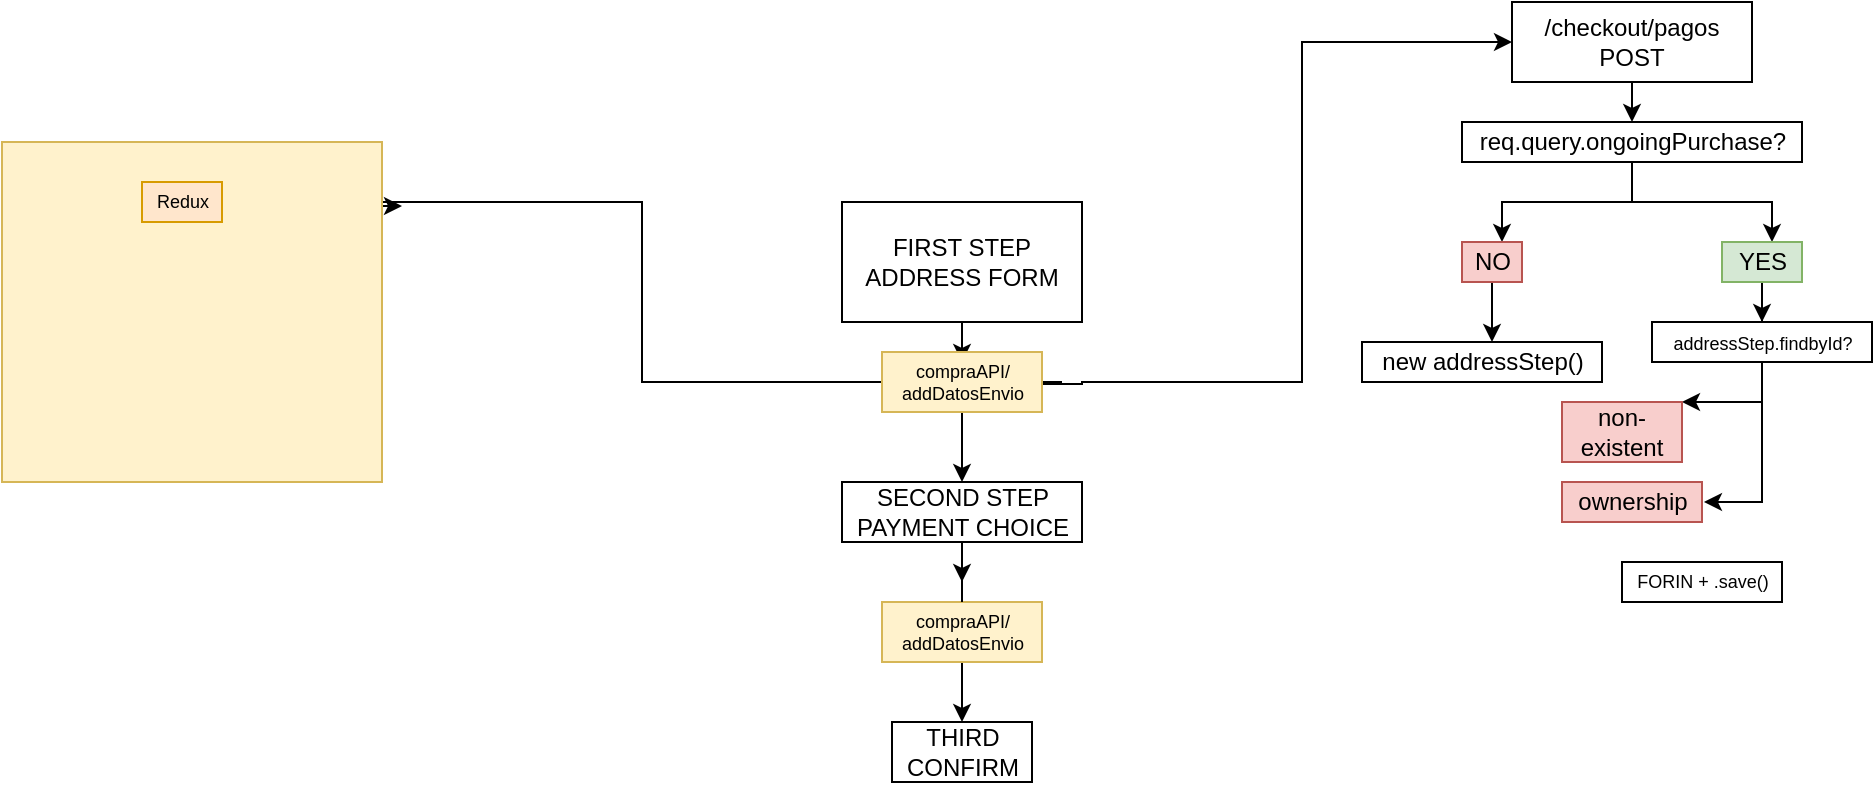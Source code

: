 <mxfile version="17.2.4" type="github"><diagram id="WNU0OnEOr58vU2dcK8G2" name="Page-1"><mxGraphModel dx="2249" dy="762" grid="1" gridSize="10" guides="1" tooltips="1" connect="1" arrows="1" fold="1" page="1" pageScale="1" pageWidth="827" pageHeight="1169" math="0" shadow="0"><root><mxCell id="0"/><mxCell id="1" parent="0"/><mxCell id="lC1LubLC5lz1J4YGzEKo-27" value="" style="edgeStyle=orthogonalEdgeStyle;rounded=0;orthogonalLoop=1;jettySize=auto;html=1;fontSize=9;" edge="1" parent="1" source="lC1LubLC5lz1J4YGzEKo-2"><mxGeometry relative="1" as="geometry"><mxPoint x="400" y="300" as="targetPoint"/></mxGeometry></mxCell><mxCell id="lC1LubLC5lz1J4YGzEKo-38" style="edgeStyle=orthogonalEdgeStyle;rounded=0;orthogonalLoop=1;jettySize=auto;html=1;fontSize=9;entryX=0;entryY=0.5;entryDx=0;entryDy=0;" edge="1" parent="1" target="lC1LubLC5lz1J4YGzEKo-7"><mxGeometry relative="1" as="geometry"><mxPoint x="660" y="110" as="targetPoint"/><mxPoint x="450" y="310" as="sourcePoint"/><Array as="points"><mxPoint x="440" y="310"/><mxPoint x="440" y="311"/><mxPoint x="460" y="311"/><mxPoint x="460" y="310"/><mxPoint x="570" y="310"/><mxPoint x="570" y="140"/></Array></mxGeometry></mxCell><mxCell id="lC1LubLC5lz1J4YGzEKo-2" value="FIRST STEP&lt;br&gt;ADDRESS FORM" style="whiteSpace=wrap;html=1;" vertex="1" parent="1"><mxGeometry x="340" y="220" width="120" height="60" as="geometry"/></mxCell><mxCell id="lC1LubLC5lz1J4YGzEKo-42" value="" style="edgeStyle=orthogonalEdgeStyle;rounded=0;orthogonalLoop=1;jettySize=auto;html=1;fontSize=9;startArrow=none;" edge="1" parent="1" source="lC1LubLC5lz1J4YGzEKo-43"><mxGeometry relative="1" as="geometry"><mxPoint x="400" y="410" as="targetPoint"/></mxGeometry></mxCell><mxCell id="lC1LubLC5lz1J4YGzEKo-4" value="SECOND STEP&lt;br&gt;PAYMENT CHOICE" style="text;html=1;align=center;verticalAlign=middle;resizable=0;points=[];autosize=1;strokeColor=default;fillColor=none;" vertex="1" parent="1"><mxGeometry x="340" y="360" width="120" height="30" as="geometry"/></mxCell><mxCell id="lC1LubLC5lz1J4YGzEKo-9" style="edgeStyle=orthogonalEdgeStyle;rounded=0;orthogonalLoop=1;jettySize=auto;html=1;exitX=0.5;exitY=1;exitDx=0;exitDy=0;" edge="1" parent="1" source="lC1LubLC5lz1J4YGzEKo-7"><mxGeometry relative="1" as="geometry"><mxPoint x="735" y="180" as="targetPoint"/></mxGeometry></mxCell><mxCell id="lC1LubLC5lz1J4YGzEKo-7" value="/checkout/pagos&lt;br&gt;POST" style="whiteSpace=wrap;html=1;" vertex="1" parent="1"><mxGeometry x="675" y="120" width="120" height="40" as="geometry"/></mxCell><mxCell id="lC1LubLC5lz1J4YGzEKo-12" value="" style="edgeStyle=orthogonalEdgeStyle;rounded=0;orthogonalLoop=1;jettySize=auto;html=1;" edge="1" parent="1" source="lC1LubLC5lz1J4YGzEKo-10"><mxGeometry relative="1" as="geometry"><mxPoint x="670" y="240" as="targetPoint"/><Array as="points"><mxPoint x="735" y="220"/><mxPoint x="670" y="220"/></Array></mxGeometry></mxCell><mxCell id="lC1LubLC5lz1J4YGzEKo-14" value="" style="edgeStyle=orthogonalEdgeStyle;rounded=0;orthogonalLoop=1;jettySize=auto;html=1;" edge="1" parent="1" source="lC1LubLC5lz1J4YGzEKo-10"><mxGeometry relative="1" as="geometry"><mxPoint x="805" y="240" as="targetPoint"/><Array as="points"><mxPoint x="735" y="220"/><mxPoint x="805" y="220"/><mxPoint x="805" y="240"/></Array></mxGeometry></mxCell><mxCell id="lC1LubLC5lz1J4YGzEKo-10" value="req.query.ongoingPurchase?" style="text;html=1;align=center;verticalAlign=middle;resizable=0;points=[];autosize=1;strokeColor=default;fillColor=none;" vertex="1" parent="1"><mxGeometry x="650" y="180" width="170" height="20" as="geometry"/></mxCell><mxCell id="lC1LubLC5lz1J4YGzEKo-18" value="" style="edgeStyle=orthogonalEdgeStyle;rounded=0;orthogonalLoop=1;jettySize=auto;html=1;" edge="1" parent="1" source="lC1LubLC5lz1J4YGzEKo-15"><mxGeometry relative="1" as="geometry"><mxPoint x="665" y="290" as="targetPoint"/><Array as="points"><mxPoint x="665" y="280"/><mxPoint x="665" y="280"/></Array></mxGeometry></mxCell><mxCell id="lC1LubLC5lz1J4YGzEKo-15" value="NO" style="text;html=1;align=center;verticalAlign=middle;resizable=0;points=[];autosize=1;strokeColor=#b85450;fillColor=#f8cecc;" vertex="1" parent="1"><mxGeometry x="650" y="240" width="30" height="20" as="geometry"/></mxCell><mxCell id="lC1LubLC5lz1J4YGzEKo-21" value="" style="edgeStyle=orthogonalEdgeStyle;rounded=0;orthogonalLoop=1;jettySize=auto;html=1;" edge="1" parent="1" source="lC1LubLC5lz1J4YGzEKo-16" target="lC1LubLC5lz1J4YGzEKo-20"><mxGeometry relative="1" as="geometry"/></mxCell><mxCell id="lC1LubLC5lz1J4YGzEKo-16" value="YES" style="text;html=1;align=center;verticalAlign=middle;resizable=0;points=[];autosize=1;strokeColor=#82b366;fillColor=#d5e8d4;" vertex="1" parent="1"><mxGeometry x="780" y="240" width="40" height="20" as="geometry"/></mxCell><mxCell id="lC1LubLC5lz1J4YGzEKo-19" value="new addressStep()" style="text;html=1;align=center;verticalAlign=middle;resizable=0;points=[];autosize=1;strokeColor=default;fillColor=none;" vertex="1" parent="1"><mxGeometry x="600" y="290" width="120" height="20" as="geometry"/></mxCell><mxCell id="lC1LubLC5lz1J4YGzEKo-23" value="" style="edgeStyle=orthogonalEdgeStyle;rounded=0;orthogonalLoop=1;jettySize=auto;html=1;fontSize=9;" edge="1" parent="1" source="lC1LubLC5lz1J4YGzEKo-20" target="lC1LubLC5lz1J4YGzEKo-22"><mxGeometry relative="1" as="geometry"><Array as="points"><mxPoint x="800" y="320"/><mxPoint x="745" y="320"/></Array></mxGeometry></mxCell><mxCell id="lC1LubLC5lz1J4YGzEKo-25" value="" style="edgeStyle=orthogonalEdgeStyle;rounded=0;orthogonalLoop=1;jettySize=auto;html=1;fontSize=9;entryX=1.014;entryY=0.5;entryDx=0;entryDy=0;entryPerimeter=0;" edge="1" parent="1" source="lC1LubLC5lz1J4YGzEKo-20" target="lC1LubLC5lz1J4YGzEKo-24"><mxGeometry relative="1" as="geometry"><mxPoint x="780" y="370" as="targetPoint"/><Array as="points"><mxPoint x="800" y="370"/></Array></mxGeometry></mxCell><mxCell id="lC1LubLC5lz1J4YGzEKo-20" value="&lt;font style=&quot;font-size: 9px&quot;&gt;addressStep.findbyId?&lt;/font&gt;" style="text;html=1;align=center;verticalAlign=middle;resizable=0;points=[];autosize=1;strokeColor=default;" vertex="1" parent="1"><mxGeometry x="745" y="280" width="110" height="20" as="geometry"/></mxCell><mxCell id="lC1LubLC5lz1J4YGzEKo-22" value="non-existent" style="whiteSpace=wrap;html=1;fillColor=#f8cecc;strokeColor=#b85450;" vertex="1" parent="1"><mxGeometry x="700" y="320" width="60" height="30" as="geometry"/></mxCell><mxCell id="lC1LubLC5lz1J4YGzEKo-24" value="ownership" style="text;html=1;align=center;verticalAlign=middle;resizable=0;points=[];autosize=1;strokeColor=#b85450;fillColor=#f8cecc;" vertex="1" parent="1"><mxGeometry x="700" y="360" width="70" height="20" as="geometry"/></mxCell><mxCell id="lC1LubLC5lz1J4YGzEKo-26" value="FORIN + .save()" style="text;html=1;align=center;verticalAlign=middle;resizable=0;points=[];autosize=1;fontSize=9;strokeColor=default;" vertex="1" parent="1"><mxGeometry x="730" y="400" width="80" height="20" as="geometry"/></mxCell><mxCell id="lC1LubLC5lz1J4YGzEKo-30" value="" style="edgeStyle=orthogonalEdgeStyle;rounded=0;orthogonalLoop=1;jettySize=auto;html=1;fontSize=9;" edge="1" parent="1" source="lC1LubLC5lz1J4YGzEKo-28"><mxGeometry relative="1" as="geometry"><mxPoint x="120" y="222" as="targetPoint"/><Array as="points"><mxPoint x="240" y="310"/><mxPoint x="240" y="220"/><mxPoint x="110" y="220"/><mxPoint x="110" y="222"/></Array></mxGeometry></mxCell><mxCell id="lC1LubLC5lz1J4YGzEKo-39" value="" style="edgeStyle=orthogonalEdgeStyle;rounded=0;orthogonalLoop=1;jettySize=auto;html=1;fontSize=9;" edge="1" parent="1" source="lC1LubLC5lz1J4YGzEKo-28" target="lC1LubLC5lz1J4YGzEKo-4"><mxGeometry relative="1" as="geometry"/></mxCell><mxCell id="lC1LubLC5lz1J4YGzEKo-28" value="compraAPI/&lt;br&gt;addDatosEnvio" style="text;html=1;align=center;verticalAlign=middle;resizable=0;points=[];autosize=1;strokeColor=#d6b656;fillColor=#fff2cc;fontSize=9;" vertex="1" parent="1"><mxGeometry x="360" y="295" width="80" height="30" as="geometry"/></mxCell><mxCell id="lC1LubLC5lz1J4YGzEKo-36" value="" style="rounded=0;whiteSpace=wrap;html=1;labelBackgroundColor=#FFCCCC;fontSize=9;strokeColor=#d6b656;fillColor=#fff2cc;" vertex="1" parent="1"><mxGeometry x="-80" y="190" width="190" height="170" as="geometry"/></mxCell><mxCell id="lC1LubLC5lz1J4YGzEKo-37" value="Redux&lt;br&gt;" style="text;html=1;align=center;verticalAlign=middle;resizable=0;points=[];autosize=1;strokeColor=#d79b00;fillColor=#ffe6cc;fontSize=9;" vertex="1" parent="1"><mxGeometry x="-10" y="210" width="40" height="20" as="geometry"/></mxCell><mxCell id="lC1LubLC5lz1J4YGzEKo-46" value="" style="edgeStyle=orthogonalEdgeStyle;rounded=0;orthogonalLoop=1;jettySize=auto;html=1;fontSize=9;" edge="1" parent="1" source="lC1LubLC5lz1J4YGzEKo-43"><mxGeometry relative="1" as="geometry"><mxPoint x="400" y="480" as="targetPoint"/></mxGeometry></mxCell><mxCell id="lC1LubLC5lz1J4YGzEKo-43" value="compraAPI/&lt;br&gt;addDatosEnvio" style="text;html=1;align=center;verticalAlign=middle;resizable=0;points=[];autosize=1;strokeColor=#d6b656;fillColor=#fff2cc;fontSize=9;" vertex="1" parent="1"><mxGeometry x="360" y="420" width="80" height="30" as="geometry"/></mxCell><mxCell id="lC1LubLC5lz1J4YGzEKo-44" value="" style="edgeStyle=orthogonalEdgeStyle;rounded=0;orthogonalLoop=1;jettySize=auto;html=1;fontSize=9;endArrow=none;" edge="1" parent="1" source="lC1LubLC5lz1J4YGzEKo-4" target="lC1LubLC5lz1J4YGzEKo-43"><mxGeometry relative="1" as="geometry"><mxPoint x="400" y="390" as="sourcePoint"/><mxPoint x="400" y="410" as="targetPoint"/></mxGeometry></mxCell><mxCell id="lC1LubLC5lz1J4YGzEKo-47" value="THIRD&lt;br&gt;CONFIRM" style="text;html=1;align=center;verticalAlign=middle;resizable=0;points=[];autosize=1;strokeColor=default;fillColor=none;" vertex="1" parent="1"><mxGeometry x="365" y="480" width="70" height="30" as="geometry"/></mxCell></root></mxGraphModel></diagram></mxfile>